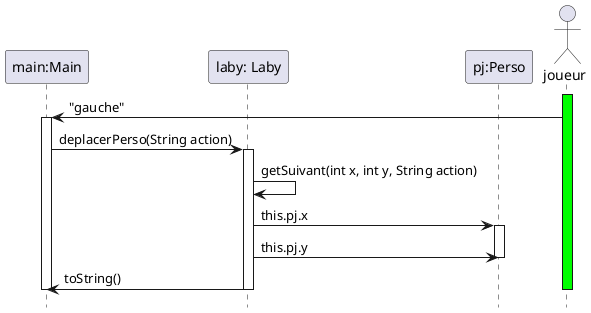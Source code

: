 @startuml
hide footbox

participant "main:Main" as m
participant "laby: Laby" as l
participant "pj:Perso" as p
actor "joueur" as j

activate j #00FF00

j -> m : "gauche"
activate m

m -> l : deplacerPerso(String action)
activate l
l -> l : getSuivant(int x, int y, String action)

l -> p : this.pj.x
activate p
l -> p : this.pj.y
deactivate p

l -> m : toString()

deactivate l
deactivate m
deactivate j

@enduml